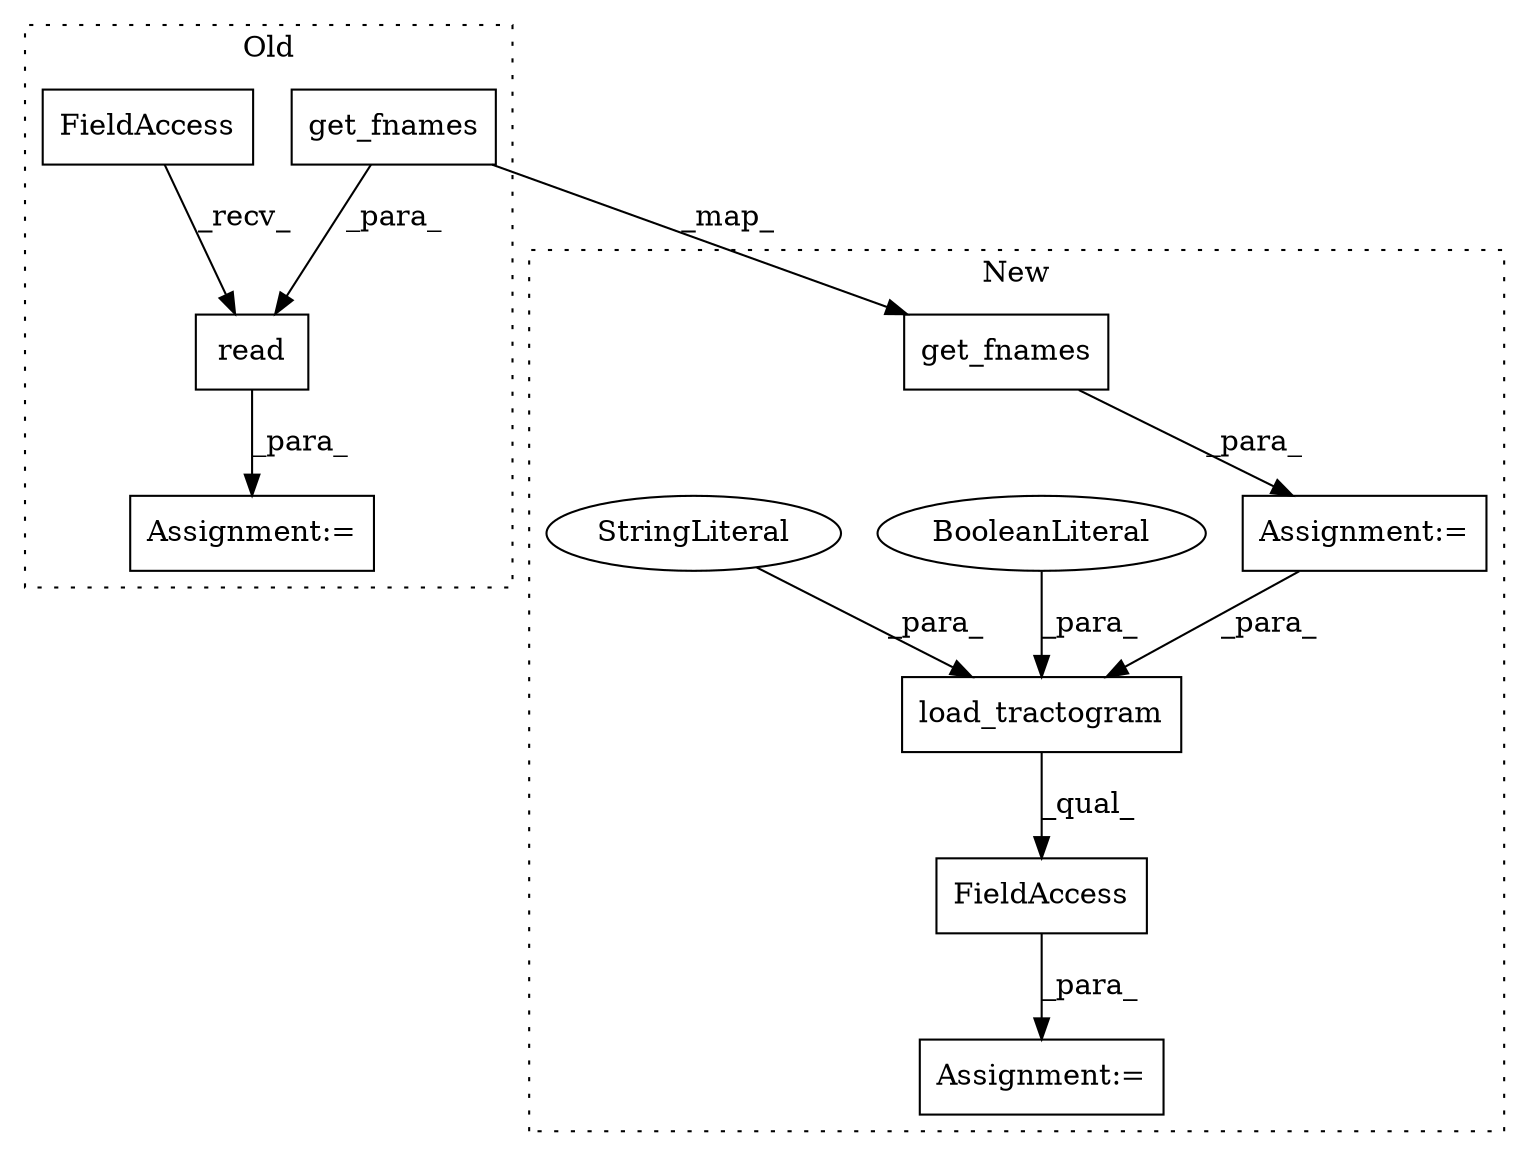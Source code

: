 digraph G {
subgraph cluster0 {
1 [label="get_fnames" a="32" s="897,916" l="11,1" shape="box"];
3 [label="read" a="32" s="892,917" l="5,1" shape="box"];
8 [label="Assignment:=" a="7" s="873" l="2" shape="box"];
10 [label="FieldAccess" a="22" s="875" l="16" shape="box"];
label = "Old";
style="dotted";
}
subgraph cluster1 {
2 [label="get_fnames" a="32" s="911,930" l="11,1" shape="box"];
4 [label="load_tractogram" a="32" s="944,978" l="16,1" shape="box"];
5 [label="BooleanLiteral" a="9" s="973" l="5" shape="ellipse"];
6 [label="Assignment:=" a="7" s="910" l="1" shape="box"];
7 [label="StringLiteral" a="45" s="966" l="6" shape="ellipse"];
9 [label="Assignment:=" a="7" s="943" l="1" shape="box"];
11 [label="FieldAccess" a="22" s="944" l="47" shape="box"];
label = "New";
style="dotted";
}
1 -> 3 [label="_para_"];
1 -> 2 [label="_map_"];
2 -> 6 [label="_para_"];
3 -> 8 [label="_para_"];
4 -> 11 [label="_qual_"];
5 -> 4 [label="_para_"];
6 -> 4 [label="_para_"];
7 -> 4 [label="_para_"];
10 -> 3 [label="_recv_"];
11 -> 9 [label="_para_"];
}